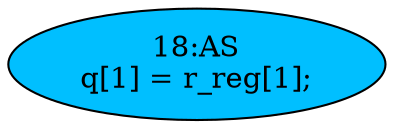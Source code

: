 strict digraph "" {
	node [label="\N"];
	"18:AS"	[ast="<pyverilog.vparser.ast.Assign object at 0x7f8538f04610>",
		def_var="['q']",
		fillcolor=deepskyblue,
		label="18:AS
q[1] = r_reg[1];",
		statements="[]",
		style=filled,
		typ=Assign,
		use_var="['r_reg']"];
}
